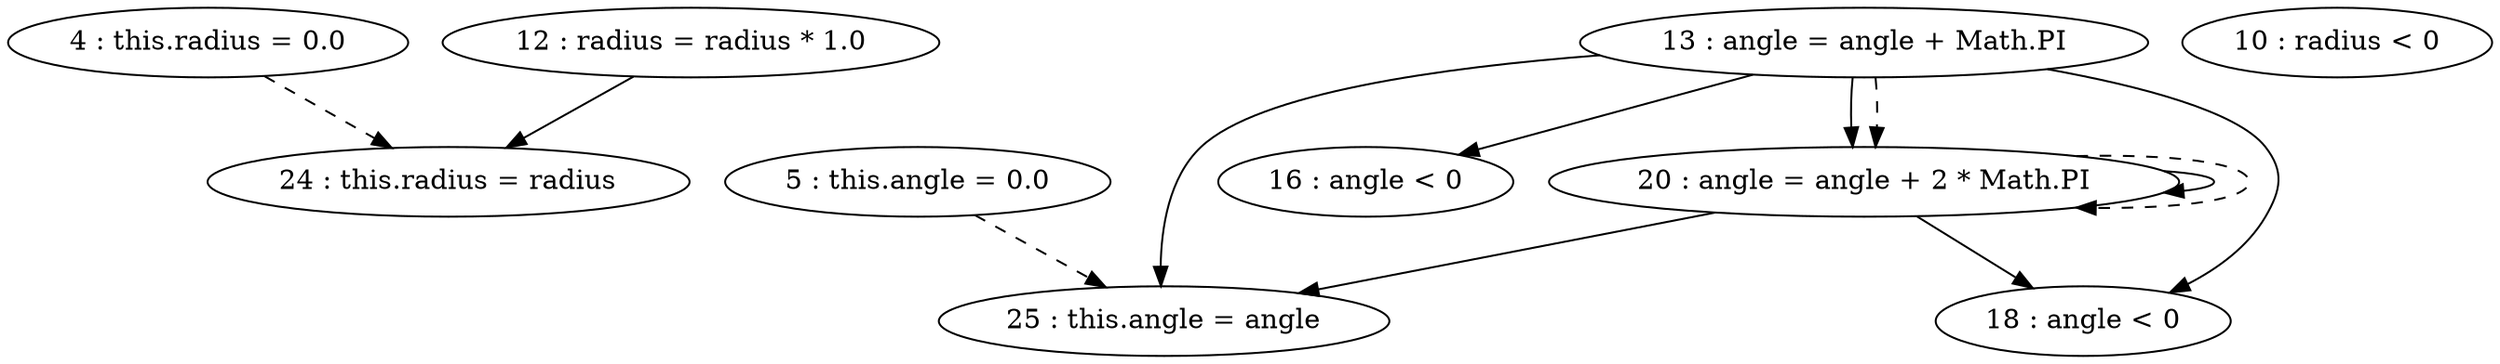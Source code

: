 digraph G {
"4 : this.radius = 0.0"
"4 : this.radius = 0.0" -> "24 : this.radius = radius" [style=dashed]
"5 : this.angle = 0.0"
"5 : this.angle = 0.0" -> "25 : this.angle = angle" [style=dashed]
"10 : radius < 0"
"12 : radius = radius * 1.0"
"12 : radius = radius * 1.0" -> "24 : this.radius = radius"
"13 : angle = angle + Math.PI"
"13 : angle = angle + Math.PI" -> "16 : angle < 0"
"13 : angle = angle + Math.PI" -> "18 : angle < 0"
"13 : angle = angle + Math.PI" -> "25 : this.angle = angle"
"13 : angle = angle + Math.PI" -> "20 : angle = angle + 2 * Math.PI"
"13 : angle = angle + Math.PI" -> "20 : angle = angle + 2 * Math.PI" [style=dashed]
"16 : angle < 0"
"18 : angle < 0"
"20 : angle = angle + 2 * Math.PI"
"20 : angle = angle + 2 * Math.PI" -> "18 : angle < 0"
"20 : angle = angle + 2 * Math.PI" -> "25 : this.angle = angle"
"20 : angle = angle + 2 * Math.PI" -> "20 : angle = angle + 2 * Math.PI"
"20 : angle = angle + 2 * Math.PI" -> "20 : angle = angle + 2 * Math.PI" [style=dashed]
"18 : angle < 0"
"24 : this.radius = radius"
"25 : this.angle = angle"
}